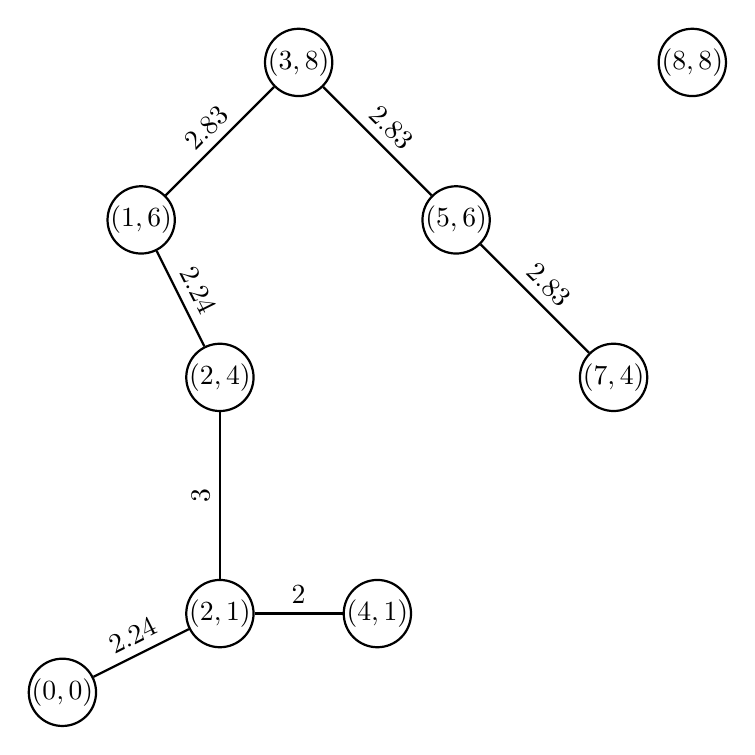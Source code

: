 \begin{tikzpicture}[style=thick,scale=1]
\tikzstyle{vertex}=[draw, circle, fill=white, inner sep=0pt, minimum size=5mm]

\node[vertex] (a) at (0, 0) {$(0,0)$};
\node[vertex] (b) at (2, 1) {$(2,1)$};
\node[vertex] (c) at (4, 1) {$(4,1)$};
\node[vertex] (d) at (2, 4) {$(2,4)$};
\node[vertex] (e) at (7, 4) {$(7,4)$};
\node[vertex] (f) at (1, 6) {$(1,6)$};
\node[vertex] (g) at (5, 6) {$(5,6)$};
\node[vertex] (h) at (3, 8) {$(3,8)$};
\node[vertex] (i) at (8, 8) {$(8,8)$};

\draw (a) -- (b) node[above, midway, sloped] {$2.24$};
\draw (b) -- (c) node[above, midway, sloped] {$2$};
\draw (b) -- (d) node[above, midway, sloped] {$3$};
\draw (d) -- (f) node[above, midway, sloped] {$2.24$};
\draw (e) -- (g) node[above, midway, sloped] {$2.83$};
\draw (f) -- (h) node[above, midway, sloped] {$2.83$};
\draw (g) -- (h) node[above, midway, sloped] {$2.83$};

\end{tikzpicture}
